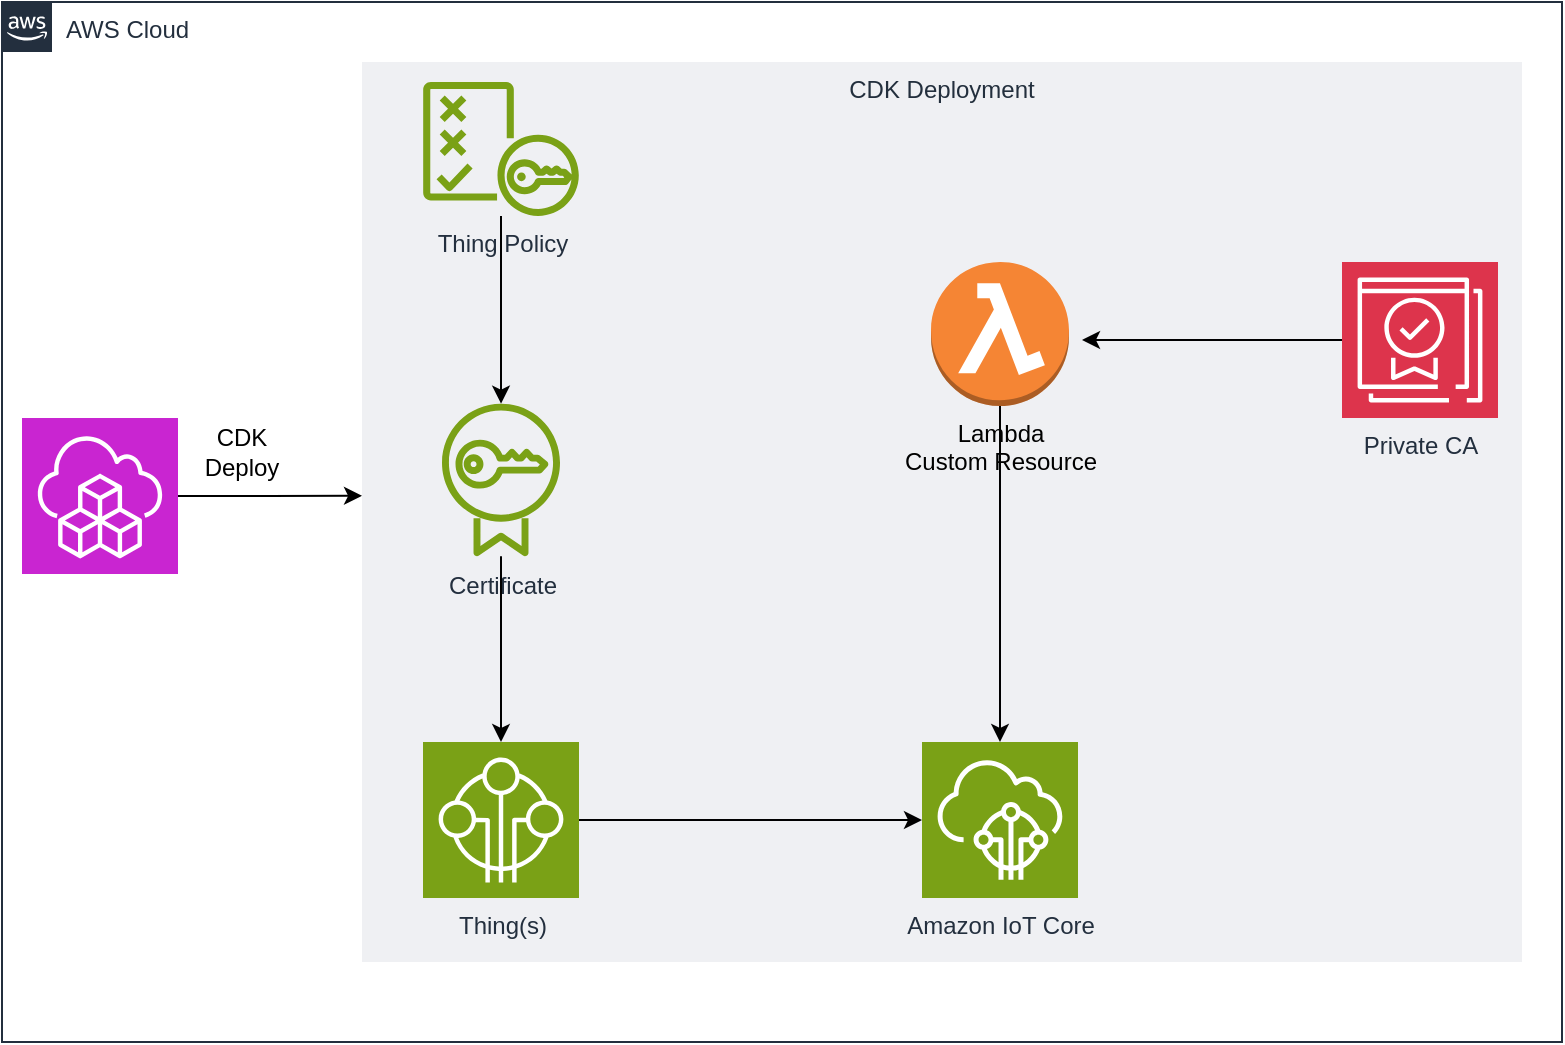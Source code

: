 <mxfile version="22.1.7" type="device">
  <diagram name="Page-1" id="IXncANB1fTlu7tIweb4s">
    <mxGraphModel dx="2501" dy="761" grid="1" gridSize="10" guides="1" tooltips="1" connect="1" arrows="1" fold="1" page="1" pageScale="1" pageWidth="827" pageHeight="1169" math="0" shadow="0">
      <root>
        <mxCell id="0" />
        <mxCell id="1" parent="0" />
        <mxCell id="iNwwJaArtZctKdkW16_J-13" value="CDK Deployment" style="fillColor=#EFF0F3;strokeColor=none;dashed=0;verticalAlign=top;fontStyle=0;fontColor=#232F3D;whiteSpace=wrap;html=1;" vertex="1" parent="1">
          <mxGeometry x="120" y="110" width="580" height="450" as="geometry" />
        </mxCell>
        <mxCell id="iNwwJaArtZctKdkW16_J-11" style="edgeStyle=orthogonalEdgeStyle;rounded=0;orthogonalLoop=1;jettySize=auto;html=1;" edge="1" parent="1" source="iNwwJaArtZctKdkW16_J-1" target="iNwwJaArtZctKdkW16_J-2">
          <mxGeometry relative="1" as="geometry" />
        </mxCell>
        <mxCell id="iNwwJaArtZctKdkW16_J-1" value="Thing Policy" style="sketch=0;outlineConnect=0;fontColor=#232F3E;gradientColor=none;fillColor=#7AA116;strokeColor=none;dashed=0;verticalLabelPosition=bottom;verticalAlign=top;align=center;html=1;fontSize=12;fontStyle=0;aspect=fixed;pointerEvents=1;shape=mxgraph.aws4.policy;" vertex="1" parent="1">
          <mxGeometry x="150.5" y="120" width="78" height="67" as="geometry" />
        </mxCell>
        <mxCell id="iNwwJaArtZctKdkW16_J-2" value="Certificate" style="sketch=0;outlineConnect=0;fontColor=#232F3E;gradientColor=none;fillColor=#7AA116;strokeColor=none;dashed=0;verticalLabelPosition=bottom;verticalAlign=top;align=center;html=1;fontSize=12;fontStyle=0;aspect=fixed;pointerEvents=1;shape=mxgraph.aws4.certificate_manager;" vertex="1" parent="1">
          <mxGeometry x="160" y="280" width="59" height="78" as="geometry" />
        </mxCell>
        <mxCell id="iNwwJaArtZctKdkW16_J-3" value="Thing(s)" style="sketch=0;points=[[0,0,0],[0.25,0,0],[0.5,0,0],[0.75,0,0],[1,0,0],[0,1,0],[0.25,1,0],[0.5,1,0],[0.75,1,0],[1,1,0],[0,0.25,0],[0,0.5,0],[0,0.75,0],[1,0.25,0],[1,0.5,0],[1,0.75,0]];outlineConnect=0;fontColor=#232F3E;fillColor=#7AA116;strokeColor=#ffffff;dashed=0;verticalLabelPosition=bottom;verticalAlign=top;align=center;html=1;fontSize=12;fontStyle=0;aspect=fixed;shape=mxgraph.aws4.resourceIcon;resIcon=mxgraph.aws4.internet_of_things;" vertex="1" parent="1">
          <mxGeometry x="150.5" y="450" width="78" height="78" as="geometry" />
        </mxCell>
        <mxCell id="iNwwJaArtZctKdkW16_J-4" value="Amazon IoT Core" style="sketch=0;points=[[0,0,0],[0.25,0,0],[0.5,0,0],[0.75,0,0],[1,0,0],[0,1,0],[0.25,1,0],[0.5,1,0],[0.75,1,0],[1,1,0],[0,0.25,0],[0,0.5,0],[0,0.75,0],[1,0.25,0],[1,0.5,0],[1,0.75,0]];outlineConnect=0;fontColor=#232F3E;fillColor=#7AA116;strokeColor=#ffffff;dashed=0;verticalLabelPosition=bottom;verticalAlign=top;align=center;html=1;fontSize=12;fontStyle=0;aspect=fixed;shape=mxgraph.aws4.resourceIcon;resIcon=mxgraph.aws4.iot_core;" vertex="1" parent="1">
          <mxGeometry x="400" y="450" width="78" height="78" as="geometry" />
        </mxCell>
        <mxCell id="iNwwJaArtZctKdkW16_J-5" value="Lambda &lt;br&gt;Custom Resource" style="outlineConnect=0;dashed=0;verticalLabelPosition=bottom;verticalAlign=top;align=center;html=1;shape=mxgraph.aws3.lambda_function;fillColor=#F58534;gradientColor=none;" vertex="1" parent="1">
          <mxGeometry x="404.5" y="210" width="69" height="72" as="geometry" />
        </mxCell>
        <mxCell id="iNwwJaArtZctKdkW16_J-7" style="edgeStyle=orthogonalEdgeStyle;rounded=0;orthogonalLoop=1;jettySize=auto;html=1;" edge="1" parent="1" source="iNwwJaArtZctKdkW16_J-6">
          <mxGeometry relative="1" as="geometry">
            <mxPoint x="480" y="249" as="targetPoint" />
          </mxGeometry>
        </mxCell>
        <mxCell id="iNwwJaArtZctKdkW16_J-6" value="Private CA" style="sketch=0;points=[[0,0,0],[0.25,0,0],[0.5,0,0],[0.75,0,0],[1,0,0],[0,1,0],[0.25,1,0],[0.5,1,0],[0.75,1,0],[1,1,0],[0,0.25,0],[0,0.5,0],[0,0.75,0],[1,0.25,0],[1,0.5,0],[1,0.75,0]];outlineConnect=0;fontColor=#232F3E;fillColor=#DD344C;strokeColor=#ffffff;dashed=0;verticalLabelPosition=bottom;verticalAlign=top;align=center;html=1;fontSize=12;fontStyle=0;aspect=fixed;shape=mxgraph.aws4.resourceIcon;resIcon=mxgraph.aws4.private_certificate_authority;" vertex="1" parent="1">
          <mxGeometry x="610" y="210" width="78" height="78" as="geometry" />
        </mxCell>
        <mxCell id="iNwwJaArtZctKdkW16_J-8" style="edgeStyle=orthogonalEdgeStyle;rounded=0;orthogonalLoop=1;jettySize=auto;html=1;entryX=0.5;entryY=0;entryDx=0;entryDy=0;entryPerimeter=0;" edge="1" parent="1" source="iNwwJaArtZctKdkW16_J-5" target="iNwwJaArtZctKdkW16_J-4">
          <mxGeometry relative="1" as="geometry" />
        </mxCell>
        <mxCell id="iNwwJaArtZctKdkW16_J-9" style="edgeStyle=orthogonalEdgeStyle;rounded=0;orthogonalLoop=1;jettySize=auto;html=1;entryX=0;entryY=0.5;entryDx=0;entryDy=0;entryPerimeter=0;" edge="1" parent="1" source="iNwwJaArtZctKdkW16_J-3" target="iNwwJaArtZctKdkW16_J-4">
          <mxGeometry relative="1" as="geometry" />
        </mxCell>
        <mxCell id="iNwwJaArtZctKdkW16_J-10" style="edgeStyle=orthogonalEdgeStyle;rounded=0;orthogonalLoop=1;jettySize=auto;html=1;entryX=0.5;entryY=0;entryDx=0;entryDy=0;entryPerimeter=0;" edge="1" parent="1" source="iNwwJaArtZctKdkW16_J-2" target="iNwwJaArtZctKdkW16_J-3">
          <mxGeometry relative="1" as="geometry" />
        </mxCell>
        <mxCell id="iNwwJaArtZctKdkW16_J-12" value="AWS Cloud" style="points=[[0,0],[0.25,0],[0.5,0],[0.75,0],[1,0],[1,0.25],[1,0.5],[1,0.75],[1,1],[0.75,1],[0.5,1],[0.25,1],[0,1],[0,0.75],[0,0.5],[0,0.25]];outlineConnect=0;gradientColor=none;html=1;whiteSpace=wrap;fontSize=12;fontStyle=0;container=1;pointerEvents=0;collapsible=0;recursiveResize=0;shape=mxgraph.aws4.group;grIcon=mxgraph.aws4.group_aws_cloud_alt;strokeColor=#232F3E;fillColor=none;verticalAlign=top;align=left;spacingLeft=30;fontColor=#232F3E;dashed=0;" vertex="1" parent="1">
          <mxGeometry x="-60" y="80" width="780" height="520" as="geometry" />
        </mxCell>
        <mxCell id="iNwwJaArtZctKdkW16_J-14" value="" style="sketch=0;points=[[0,0,0],[0.25,0,0],[0.5,0,0],[0.75,0,0],[1,0,0],[0,1,0],[0.25,1,0],[0.5,1,0],[0.75,1,0],[1,1,0],[0,0.25,0],[0,0.5,0],[0,0.75,0],[1,0.25,0],[1,0.5,0],[1,0.75,0]];outlineConnect=0;fontColor=#232F3E;fillColor=#C925D1;strokeColor=#ffffff;dashed=0;verticalLabelPosition=bottom;verticalAlign=top;align=center;html=1;fontSize=12;fontStyle=0;aspect=fixed;shape=mxgraph.aws4.resourceIcon;resIcon=mxgraph.aws4.cloud_development_kit;" vertex="1" parent="iNwwJaArtZctKdkW16_J-12">
          <mxGeometry x="10" y="208" width="78" height="78" as="geometry" />
        </mxCell>
        <mxCell id="iNwwJaArtZctKdkW16_J-18" value="CDK Deploy" style="text;html=1;strokeColor=none;fillColor=none;align=center;verticalAlign=middle;whiteSpace=wrap;rounded=0;" vertex="1" parent="iNwwJaArtZctKdkW16_J-12">
          <mxGeometry x="90" y="210" width="60" height="30" as="geometry" />
        </mxCell>
        <mxCell id="iNwwJaArtZctKdkW16_J-15" style="edgeStyle=orthogonalEdgeStyle;rounded=0;orthogonalLoop=1;jettySize=auto;html=1;entryX=0;entryY=0.482;entryDx=0;entryDy=0;entryPerimeter=0;" edge="1" parent="1" source="iNwwJaArtZctKdkW16_J-14" target="iNwwJaArtZctKdkW16_J-13">
          <mxGeometry relative="1" as="geometry" />
        </mxCell>
      </root>
    </mxGraphModel>
  </diagram>
</mxfile>
